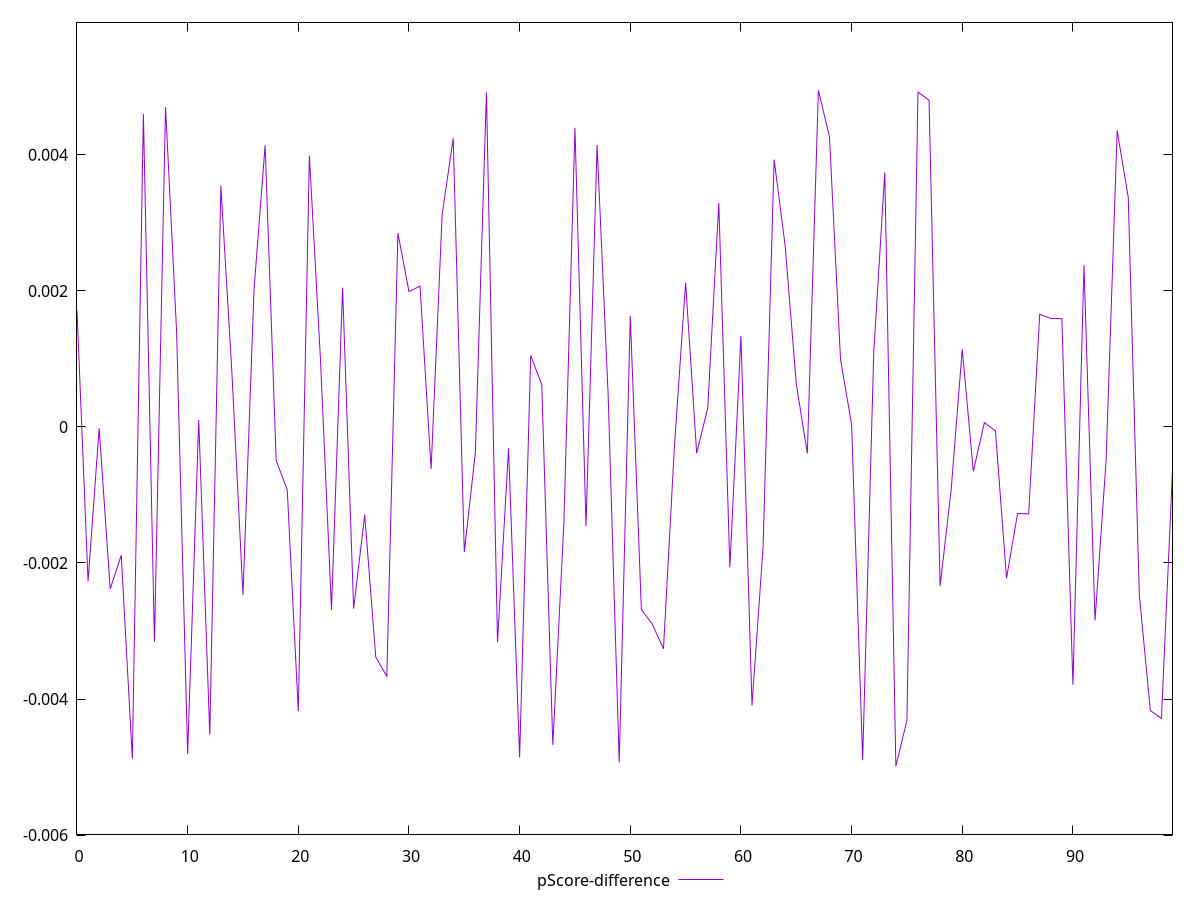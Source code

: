 reset

$pScoreDifference <<EOF
0 0.0017120915298938222
1 -0.0022685836004897597
2 -0.000017889060162867843
3 -0.002381878980247998
4 -0.0018845962603076805
5 -0.004875759976188276
6 0.004599239505610919
7 -0.0031579375067833926
8 0.004702087795590448
9 0.0014042609426679897
10 -0.004809744910790448
11 0.0001020275425313022
12 -0.004522632415729588
13 0.003545187697025831
14 0.0007966219284893938
15 -0.0024707090672935195
16 0.002026119194513676
17 0.00414015187342287
18 -0.00049423286810657
19 -0.0009234940518421109
20 -0.004178355212834717
21 0.003989757224281076
22 0.001000448629172812
23 -0.0026878170556199343
24 0.0020468667759372394
25 -0.0026704511370734263
26 -0.0012915943060824997
27 -0.0033830058821320286
28 -0.0036670253660171515
29 0.0028500775056958805
30 0.0019899678220971495
31 0.0020699325477400166
32 -0.0006174426280440848
33 0.0031232695972580604
34 0.004245167507061165
35 -0.0018377087172072315
36 -0.00038140582004486667
37 0.004920695546596687
38 -0.0031654084871696186
39 -0.0003138599304060019
40 -0.004856484770341507
41 0.001049692292516946
42 0.0006227597001524643
43 -0.004673466934941306
44 -0.0014114236504286781
45 0.004398610960729021
46 -0.0014582252412207453
47 0.004143201064507385
48 0.00046962825640306516
49 -0.004931633929537327
50 0.001631440232820358
51 -0.0026813139126702357
52 -0.0029029134613258734
53 -0.0032613473486822198
54 -0.0002605007086495803
55 0.0021197265836293555
56 -0.00038567034777470255
57 0.00027735226119462997
58 0.003293852509023587
59 -0.0020639988267128206
60 0.0013403180621534005
61 -0.004091816209153443
62 -0.0017695430715309879
63 0.003930396607156217
64 0.0026588956790261076
65 0.0006342359339179815
66 -0.00038892562698977784
67 0.0049483953096741695
68 0.004266848736928175
69 0.000993046620187843
70 0.00003659424911028886
71 -0.004892750882960928
72 0.0010947318944891649
73 0.0037398522846447957
74 -0.004985859248124891
75 -0.004315355143164057
76 0.004922569743619487
77 0.004804136864466013
78 -0.002336125395065891
79 -0.0009198374239783869
80 0.0011417200720749143
81 -0.0006528756718012785
82 0.00006338504896619135
83 -0.000058316588522178137
84 -0.00222533346078857
85 -0.0012726378643627134
86 -0.0012783363603983133
87 0.0016560010298320993
88 0.001595498806090001
89 0.0015918610625094143
90 -0.0037886066305077293
91 0.0023772872479115303
92 -0.002843339618802343
93 -0.0004928354224129627
94 0.004356050697865488
95 0.0033783423965999537
96 -0.0024655963989435037
97 -0.004170123883377785
98 -0.004285183550537641
99 -0.0006372676434460711
EOF

set key outside below
set xrange [0:99]
set yrange [-0.005985859248124891:0.0059483953096741695]
set trange [-0.005985859248124891:0.0059483953096741695]
set terminal svg size 640, 500 enhanced background rgb 'white'
set output "report_00011_2021-02-09T10:53:21.242Z/largest-contentful-paint/samples/pages+cached+noadtech+nomedia+nocss/pScore-difference/values.svg"

plot $pScoreDifference title "pScore-difference" with line

reset
